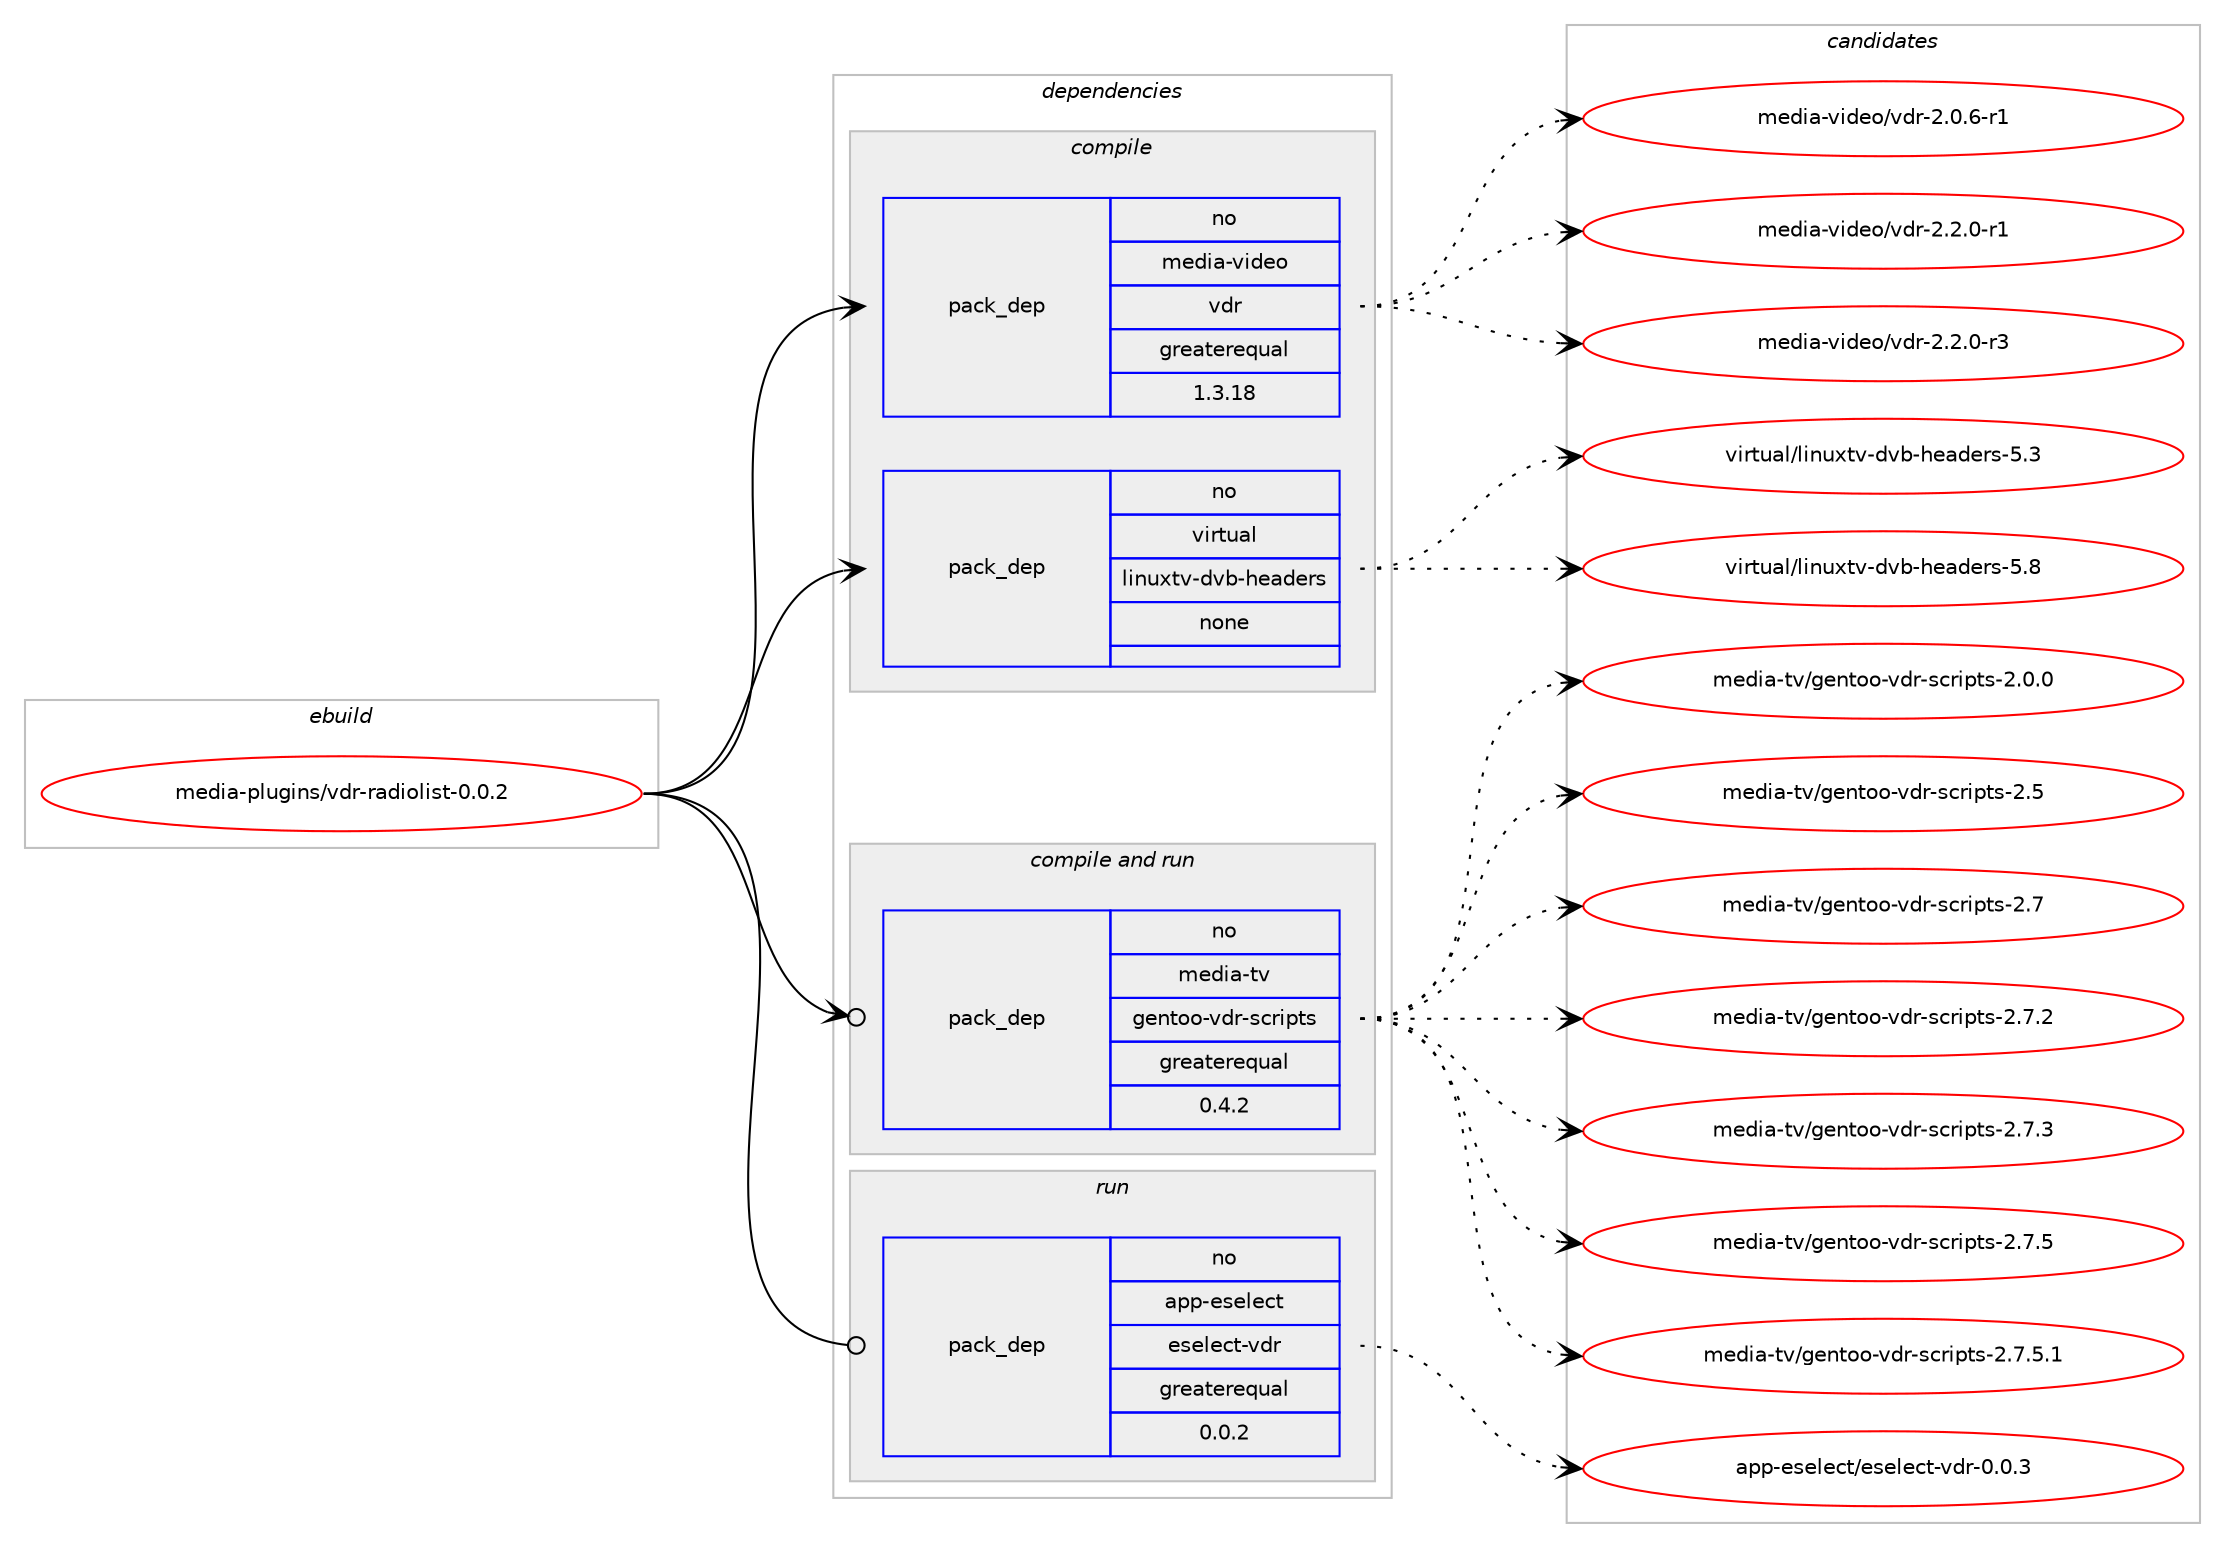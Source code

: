 digraph prolog {

# *************
# Graph options
# *************

newrank=true;
concentrate=true;
compound=true;
graph [rankdir=LR,fontname=Helvetica,fontsize=10,ranksep=1.5];#, ranksep=2.5, nodesep=0.2];
edge  [arrowhead=vee];
node  [fontname=Helvetica,fontsize=10];

# **********
# The ebuild
# **********

subgraph cluster_leftcol {
color=gray;
rank=same;
label=<<i>ebuild</i>>;
id [label="media-plugins/vdr-radiolist-0.0.2", color=red, width=4, href="../media-plugins/vdr-radiolist-0.0.2.svg"];
}

# ****************
# The dependencies
# ****************

subgraph cluster_midcol {
color=gray;
label=<<i>dependencies</i>>;
subgraph cluster_compile {
fillcolor="#eeeeee";
style=filled;
label=<<i>compile</i>>;
subgraph pack1160092 {
dependency1622765 [label=<<TABLE BORDER="0" CELLBORDER="1" CELLSPACING="0" CELLPADDING="4" WIDTH="220"><TR><TD ROWSPAN="6" CELLPADDING="30">pack_dep</TD></TR><TR><TD WIDTH="110">no</TD></TR><TR><TD>media-video</TD></TR><TR><TD>vdr</TD></TR><TR><TD>greaterequal</TD></TR><TR><TD>1.3.18</TD></TR></TABLE>>, shape=none, color=blue];
}
id:e -> dependency1622765:w [weight=20,style="solid",arrowhead="vee"];
subgraph pack1160093 {
dependency1622766 [label=<<TABLE BORDER="0" CELLBORDER="1" CELLSPACING="0" CELLPADDING="4" WIDTH="220"><TR><TD ROWSPAN="6" CELLPADDING="30">pack_dep</TD></TR><TR><TD WIDTH="110">no</TD></TR><TR><TD>virtual</TD></TR><TR><TD>linuxtv-dvb-headers</TD></TR><TR><TD>none</TD></TR><TR><TD></TD></TR></TABLE>>, shape=none, color=blue];
}
id:e -> dependency1622766:w [weight=20,style="solid",arrowhead="vee"];
}
subgraph cluster_compileandrun {
fillcolor="#eeeeee";
style=filled;
label=<<i>compile and run</i>>;
subgraph pack1160094 {
dependency1622767 [label=<<TABLE BORDER="0" CELLBORDER="1" CELLSPACING="0" CELLPADDING="4" WIDTH="220"><TR><TD ROWSPAN="6" CELLPADDING="30">pack_dep</TD></TR><TR><TD WIDTH="110">no</TD></TR><TR><TD>media-tv</TD></TR><TR><TD>gentoo-vdr-scripts</TD></TR><TR><TD>greaterequal</TD></TR><TR><TD>0.4.2</TD></TR></TABLE>>, shape=none, color=blue];
}
id:e -> dependency1622767:w [weight=20,style="solid",arrowhead="odotvee"];
}
subgraph cluster_run {
fillcolor="#eeeeee";
style=filled;
label=<<i>run</i>>;
subgraph pack1160095 {
dependency1622768 [label=<<TABLE BORDER="0" CELLBORDER="1" CELLSPACING="0" CELLPADDING="4" WIDTH="220"><TR><TD ROWSPAN="6" CELLPADDING="30">pack_dep</TD></TR><TR><TD WIDTH="110">no</TD></TR><TR><TD>app-eselect</TD></TR><TR><TD>eselect-vdr</TD></TR><TR><TD>greaterequal</TD></TR><TR><TD>0.0.2</TD></TR></TABLE>>, shape=none, color=blue];
}
id:e -> dependency1622768:w [weight=20,style="solid",arrowhead="odot"];
}
}

# **************
# The candidates
# **************

subgraph cluster_choices {
rank=same;
color=gray;
label=<<i>candidates</i>>;

subgraph choice1160092 {
color=black;
nodesep=1;
choice1091011001059745118105100101111471181001144550464846544511449 [label="media-video/vdr-2.0.6-r1", color=red, width=4,href="../media-video/vdr-2.0.6-r1.svg"];
choice1091011001059745118105100101111471181001144550465046484511449 [label="media-video/vdr-2.2.0-r1", color=red, width=4,href="../media-video/vdr-2.2.0-r1.svg"];
choice1091011001059745118105100101111471181001144550465046484511451 [label="media-video/vdr-2.2.0-r3", color=red, width=4,href="../media-video/vdr-2.2.0-r3.svg"];
dependency1622765:e -> choice1091011001059745118105100101111471181001144550464846544511449:w [style=dotted,weight="100"];
dependency1622765:e -> choice1091011001059745118105100101111471181001144550465046484511449:w [style=dotted,weight="100"];
dependency1622765:e -> choice1091011001059745118105100101111471181001144550465046484511451:w [style=dotted,weight="100"];
}
subgraph choice1160093 {
color=black;
nodesep=1;
choice11810511411611797108471081051101171201161184510011898451041019710010111411545534651 [label="virtual/linuxtv-dvb-headers-5.3", color=red, width=4,href="../virtual/linuxtv-dvb-headers-5.3.svg"];
choice11810511411611797108471081051101171201161184510011898451041019710010111411545534656 [label="virtual/linuxtv-dvb-headers-5.8", color=red, width=4,href="../virtual/linuxtv-dvb-headers-5.8.svg"];
dependency1622766:e -> choice11810511411611797108471081051101171201161184510011898451041019710010111411545534651:w [style=dotted,weight="100"];
dependency1622766:e -> choice11810511411611797108471081051101171201161184510011898451041019710010111411545534656:w [style=dotted,weight="100"];
}
subgraph choice1160094 {
color=black;
nodesep=1;
choice109101100105974511611847103101110116111111451181001144511599114105112116115455046484648 [label="media-tv/gentoo-vdr-scripts-2.0.0", color=red, width=4,href="../media-tv/gentoo-vdr-scripts-2.0.0.svg"];
choice10910110010597451161184710310111011611111145118100114451159911410511211611545504653 [label="media-tv/gentoo-vdr-scripts-2.5", color=red, width=4,href="../media-tv/gentoo-vdr-scripts-2.5.svg"];
choice10910110010597451161184710310111011611111145118100114451159911410511211611545504655 [label="media-tv/gentoo-vdr-scripts-2.7", color=red, width=4,href="../media-tv/gentoo-vdr-scripts-2.7.svg"];
choice109101100105974511611847103101110116111111451181001144511599114105112116115455046554650 [label="media-tv/gentoo-vdr-scripts-2.7.2", color=red, width=4,href="../media-tv/gentoo-vdr-scripts-2.7.2.svg"];
choice109101100105974511611847103101110116111111451181001144511599114105112116115455046554651 [label="media-tv/gentoo-vdr-scripts-2.7.3", color=red, width=4,href="../media-tv/gentoo-vdr-scripts-2.7.3.svg"];
choice109101100105974511611847103101110116111111451181001144511599114105112116115455046554653 [label="media-tv/gentoo-vdr-scripts-2.7.5", color=red, width=4,href="../media-tv/gentoo-vdr-scripts-2.7.5.svg"];
choice1091011001059745116118471031011101161111114511810011445115991141051121161154550465546534649 [label="media-tv/gentoo-vdr-scripts-2.7.5.1", color=red, width=4,href="../media-tv/gentoo-vdr-scripts-2.7.5.1.svg"];
dependency1622767:e -> choice109101100105974511611847103101110116111111451181001144511599114105112116115455046484648:w [style=dotted,weight="100"];
dependency1622767:e -> choice10910110010597451161184710310111011611111145118100114451159911410511211611545504653:w [style=dotted,weight="100"];
dependency1622767:e -> choice10910110010597451161184710310111011611111145118100114451159911410511211611545504655:w [style=dotted,weight="100"];
dependency1622767:e -> choice109101100105974511611847103101110116111111451181001144511599114105112116115455046554650:w [style=dotted,weight="100"];
dependency1622767:e -> choice109101100105974511611847103101110116111111451181001144511599114105112116115455046554651:w [style=dotted,weight="100"];
dependency1622767:e -> choice109101100105974511611847103101110116111111451181001144511599114105112116115455046554653:w [style=dotted,weight="100"];
dependency1622767:e -> choice1091011001059745116118471031011101161111114511810011445115991141051121161154550465546534649:w [style=dotted,weight="100"];
}
subgraph choice1160095 {
color=black;
nodesep=1;
choice971121124510111510110810199116471011151011081019911645118100114454846484651 [label="app-eselect/eselect-vdr-0.0.3", color=red, width=4,href="../app-eselect/eselect-vdr-0.0.3.svg"];
dependency1622768:e -> choice971121124510111510110810199116471011151011081019911645118100114454846484651:w [style=dotted,weight="100"];
}
}

}
